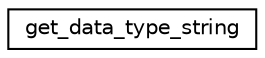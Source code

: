 digraph "Graphical Class Hierarchy"
{
 // INTERACTIVE_SVG=YES
 // LATEX_PDF_SIZE
  edge [fontname="Helvetica",fontsize="10",labelfontname="Helvetica",labelfontsize="10"];
  node [fontname="Helvetica",fontsize="10",shape=record];
  rankdir="LR";
  Node0 [label="get_data_type_string",height=0.2,width=0.4,color="black", fillcolor="white", style="filled",URL="$interfacefms__io__utils__mod_1_1get__data__type__string.html",tooltip=" "];
}
